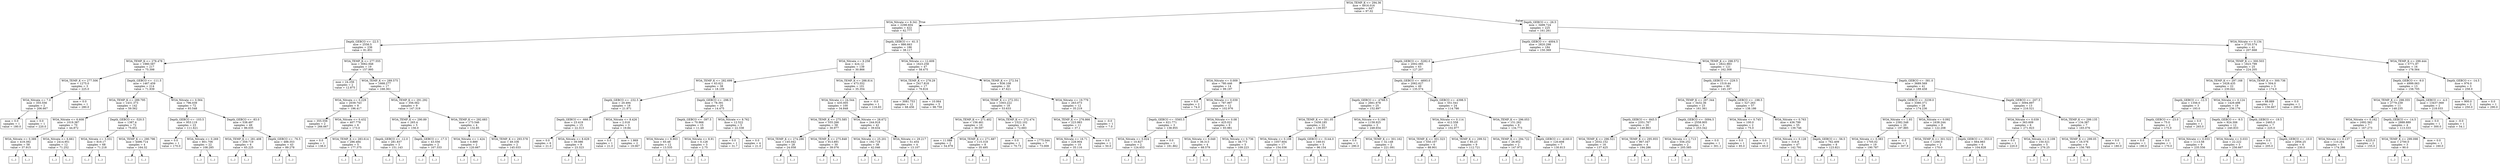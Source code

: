 digraph Tree {
node [shape=box] ;
0 [label="WOA_TEMP_K <= 294.36\nmse = 4916.016\nsamples = 647\nvalue = 97.02"] ;
1 [label="WOA_Nitrate <= 8.341\nmse = 2298.604\nsamples = 422\nvalue = 62.777"] ;
0 -> 1 [labeldistance=2.5, labelangle=45, headlabel="True"] ;
2 [label="Depth_GEBCO <= -22.5\nmse = 2556.5\nsamples = 236\nvalue = 81.851"] ;
1 -> 2 ;
3 [label="WOA_TEMP_K <= 278.478\nmse = 1980.587\nsamples = 217\nvalue = 75.398"] ;
2 -> 3 ;
4 [label="WOA_TEMP_K <= 277.506\nmse = 1275.0\nsamples = 3\nvalue = 225.0"] ;
3 -> 4 ;
5 [label="WOA_Nitrate <= 7.0\nmse = 355.556\nsamples = 2\nvalue = 206.667"] ;
4 -> 5 ;
6 [label="mse = 0.0\nsamples = 1\nvalue = 180.0"] ;
5 -> 6 ;
7 [label="mse = 0.0\nsamples = 1\nvalue = 220.0"] ;
5 -> 7 ;
8 [label="mse = 0.0\nsamples = 1\nvalue = 280.0"] ;
4 -> 8 ;
9 [label="Depth_GEBCO <= -111.5\nmse = 1467.459\nsamples = 214\nvalue = 71.939"] ;
3 -> 9 ;
10 [label="WOA_TEMP_K <= 289.795\nmse = 1431.373\nsamples = 142\nvalue = 59.562"] ;
9 -> 10 ;
11 [label="WOA_Nitrate <= 6.608\nmse = 1019.387\nsamples = 70\nvalue = 44.872"] ;
10 -> 11 ;
12 [label="WOA_Nitrate <= 0.389\nmse = 419.392\nsamples = 58\nvalue = 37.915"] ;
11 -> 12 ;
13 [label="(...)"] ;
12 -> 13 ;
28 [label="(...)"] ;
12 -> 28 ;
109 [label="WOA_Nitrate <= 6.661\nmse = 2414.951\nsamples = 12\nvalue = 71.252"] ;
11 -> 109 ;
110 [label="(...)"] ;
109 -> 110 ;
111 [label="(...)"] ;
109 -> 111 ;
130 [label="Depth_GEBCO <= -520.5\nmse = 1387.4\nsamples = 72\nvalue = 75.651"] ;
10 -> 130 ;
131 [label="WOA_Nitrate <= 3.331\nmse = 819.17\nsamples = 68\nvalue = 71.218"] ;
130 -> 131 ;
132 [label="(...)"] ;
131 -> 132 ;
223 [label="(...)"] ;
131 -> 223 ;
240 [label="WOA_TEMP_K <= 290.796\nmse = 4496.714\nsamples = 4\nvalue = 164.32"] ;
130 -> 240 ;
241 [label="(...)"] ;
240 -> 241 ;
242 [label="(...)"] ;
240 -> 242 ;
247 [label="WOA_Nitrate <= 0.564\nmse = 796.039\nsamples = 72\nvalue = 93.548"] ;
9 -> 247 ;
248 [label="Depth_GEBCO <= -103.5\nmse = 953.119\nsamples = 23\nvalue = 111.621"] ;
247 -> 248 ;
249 [label="mse = 0.0\nsamples = 1\nvalue = 170.0"] ;
248 -> 249 ;
250 [label="WOA_Nitrate <= 0.269\nmse = 801.706\nsamples = 22\nvalue = 108.285"] ;
248 -> 250 ;
251 [label="(...)"] ;
250 -> 251 ;
264 [label="(...)"] ;
250 -> 264 ;
283 [label="Depth_GEBCO <= -83.0\nmse = 538.497\nsamples = 49\nvalue = 86.035"] ;
247 -> 283 ;
284 [label="WOA_TEMP_K <= 281.408\nmse = 359.719\nsamples = 6\nvalue = 65.225"] ;
283 -> 284 ;
285 [label="(...)"] ;
284 -> 285 ;
288 [label="(...)"] ;
284 -> 288 ;
295 [label="Depth_GEBCO <= -76.5\nmse = 488.353\nsamples = 43\nvalue = 89.278"] ;
283 -> 295 ;
296 [label="(...)"] ;
295 -> 296 ;
299 [label="(...)"] ;
295 -> 299 ;
372 [label="WOA_TEMP_K <= 277.555\nmse = 3062.948\nsamples = 19\nvalue = 157.995"] ;
2 -> 372 ;
373 [label="mse = 24.256\nsamples = 2\nvalue = 12.875"] ;
372 -> 373 ;
374 [label="WOA_TEMP_K <= 289.575\nmse = 1668.277\nsamples = 17\nvalue = 168.361"] ;
372 -> 374 ;
375 [label="WOA_Nitrate <= 0.229\nmse = 2039.743\nsamples = 8\nvalue = 196.417"] ;
374 -> 375 ;
376 [label="mse = 355.556\nsamples = 2\nvalue = 266.667"] ;
375 -> 376 ;
377 [label="WOA_Nitrate <= 0.432\nmse = 407.778\nsamples = 6\nvalue = 173.0"] ;
375 -> 377 ;
378 [label="mse = 0.0\nsamples = 1\nvalue = 138.0"] ;
377 -> 378 ;
379 [label="WOA_TEMP_K <= 283.614\nmse = 286.484\nsamples = 5\nvalue = 177.375"] ;
377 -> 379 ;
380 [label="(...)"] ;
379 -> 380 ;
387 [label="(...)"] ;
379 -> 387 ;
388 [label="WOA_TEMP_K <= 291.292\nmse = 356.562\nsamples = 9\nvalue = 147.319"] ;
374 -> 388 ;
389 [label="WOA_TEMP_K <= 290.89\nmse = 265.4\nsamples = 5\nvalue = 156.0"] ;
388 -> 389 ;
390 [label="Depth_GEBCO <= -12.0\nmse = 281.837\nsamples = 3\nvalue = 151.143"] ;
389 -> 390 ;
391 [label="(...)"] ;
390 -> 391 ;
394 [label="(...)"] ;
390 -> 394 ;
395 [label="Depth_GEBCO <= -17.5\nmse = 43.556\nsamples = 2\nvalue = 167.333"] ;
389 -> 395 ;
396 [label="(...)"] ;
395 -> 396 ;
397 [label="(...)"] ;
395 -> 397 ;
398 [label="WOA_TEMP_K <= 292.683\nmse = 173.546\nsamples = 4\nvalue = 132.85"] ;
388 -> 398 ;
399 [label="WOA_Nitrate <= 1.424\nmse = 0.889\nsamples = 2\nvalue = 120.667"] ;
398 -> 399 ;
400 [label="(...)"] ;
399 -> 400 ;
401 [label="(...)"] ;
399 -> 401 ;
402 [label="WOA_TEMP_K <= 293.578\nmse = 49.336\nsamples = 2\nvalue = 145.033"] ;
398 -> 402 ;
403 [label="(...)"] ;
402 -> 403 ;
404 [label="(...)"] ;
402 -> 404 ;
405 [label="Depth_GEBCO <= -61.5\nmse = 886.663\nsamples = 186\nvalue = 38.117"] ;
1 -> 405 ;
406 [label="WOA_Nitrate <= 9.258\nmse = 424.12\nsamples = 139\nvalue = 30.866"] ;
405 -> 406 ;
407 [label="WOA_TEMP_K <= 282.699\nmse = 63.621\nsamples = 38\nvalue = 18.109"] ;
406 -> 407 ;
408 [label="Depth_GEBCO <= -232.5\nmse = 20.494\nsamples = 18\nvalue = 21.871"] ;
407 -> 408 ;
409 [label="Depth_GEBCO <= -666.5\nmse = 23.419\nsamples = 15\nvalue = 22.313"] ;
408 -> 409 ;
410 [label="mse = 0.0\nsamples = 6\nvalue = 21.0"] ;
409 -> 410 ;
411 [label="WOA_Nitrate <= 8.629\nmse = 39.086\nsamples = 9\nvalue = 23.323"] ;
409 -> 411 ;
412 [label="(...)"] ;
411 -> 412 ;
413 [label="(...)"] ;
411 -> 413 ;
414 [label="WOA_Nitrate <= 8.426\nmse = 2.018\nsamples = 3\nvalue = 19.84"] ;
408 -> 414 ;
415 [label="mse = 0.0\nsamples = 1\nvalue = 21.0"] ;
414 -> 415 ;
416 [label="mse = 1.869\nsamples = 2\nvalue = 19.067"] ;
414 -> 416 ;
417 [label="Depth_GEBCO <= -298.5\nmse = 78.391\nsamples = 20\nvalue = 14.475"] ;
407 -> 417 ;
418 [label="Depth_GEBCO <= -397.5\nmse = 70.966\nsamples = 15\nvalue = 11.48"] ;
417 -> 418 ;
419 [label="WOA_Nitrate <= 8.903\nmse = 65.48\nsamples = 12\nvalue = 13.535"] ;
418 -> 419 ;
420 [label="(...)"] ;
419 -> 420 ;
429 [label="(...)"] ;
419 -> 429 ;
430 [label="WOA_Nitrate <= 8.91\nmse = 0.128\nsamples = 3\nvalue = 2.75"] ;
418 -> 430 ;
431 [label="(...)"] ;
430 -> 431 ;
432 [label="(...)"] ;
430 -> 432 ;
435 [label="WOA_Nitrate <= 8.762\nmse = 12.522\nsamples = 5\nvalue = 22.338"] ;
417 -> 435 ;
436 [label="mse = 0.0\nsamples = 1\nvalue = 31.7"] ;
435 -> 436 ;
437 [label="mse = 0.0\nsamples = 4\nvalue = 21.0"] ;
435 -> 437 ;
438 [label="WOA_TEMP_K <= 288.814\nmse = 473.552\nsamples = 101\nvalue = 35.354"] ;
406 -> 438 ;
439 [label="WOA_Nitrate <= 24.544\nmse = 435.005\nsamples = 100\nvalue = 34.848"] ;
438 -> 439 ;
440 [label="WOA_TEMP_K <= 275.585\nmse = 555.266\nsamples = 58\nvalue = 30.977"] ;
439 -> 440 ;
441 [label="WOA_TEMP_K <= 274.286\nmse = 145.042\nsamples = 28\nvalue = 24.058"] ;
440 -> 441 ;
442 [label="(...)"] ;
441 -> 442 ;
471 [label="(...)"] ;
441 -> 471 ;
494 [label="WOA_TEMP_K <= 275.848\nmse = 913.891\nsamples = 30\nvalue = 39.076"] ;
440 -> 494 ;
495 [label="(...)"] ;
494 -> 495 ;
496 [label="(...)"] ;
494 -> 496 ;
553 [label="WOA_Nitrate <= 28.672\nmse = 244.918\nsamples = 42\nvalue = 39.634"] ;
439 -> 553 ;
554 [label="WOA_Nitrate <= 25.201\nmse = 192.718\nsamples = 38\nvalue = 42.046"] ;
553 -> 554 ;
555 [label="(...)"] ;
554 -> 555 ;
570 [label="(...)"] ;
554 -> 570 ;
627 [label="WOA_Nitrate <= 29.217\nmse = 51.454\nsamples = 4\nvalue = 13.107"] ;
553 -> 627 ;
628 [label="(...)"] ;
627 -> 628 ;
629 [label="(...)"] ;
627 -> 629 ;
634 [label="mse = -0.0\nsamples = 1\nvalue = 116.83"] ;
438 -> 634 ;
635 [label="WOA_Nitrate <= 12.609\nmse = 1623.258\nsamples = 47\nvalue = 58.475"] ;
405 -> 635 ;
636 [label="WOA_TEMP_K <= 278.29\nmse = 2417.818\nsamples = 17\nvalue = 76.816"] ;
635 -> 636 ;
637 [label="mse = 3081.753\nsamples = 12\nvalue = 68.456"] ;
636 -> 637 ;
638 [label="mse = 10.064\nsamples = 5\nvalue = 98.759"] ;
636 -> 638 ;
639 [label="WOA_TEMP_K <= 272.54\nmse = 836.108\nsamples = 30\nvalue = 47.621"] ;
635 -> 639 ;
640 [label="WOA_TEMP_K <= 272.351\nmse = 1003.222\nsamples = 18\nvalue = 53.633"] ;
639 -> 640 ;
641 [label="WOA_TEMP_K <= 271.402\nmse = 156.461\nsamples = 10\nvalue = 39.597"] ;
640 -> 641 ;
642 [label="mse = 11.088\nsamples = 2\nvalue = 54.978"] ;
641 -> 642 ;
643 [label="WOA_TEMP_K <= 271.687\nmse = 115.318\nsamples = 8\nvalue = 35.495"] ;
641 -> 643 ;
644 [label="(...)"] ;
643 -> 644 ;
651 [label="(...)"] ;
643 -> 651 ;
656 [label="WOA_TEMP_K <= 272.474\nmse = 1522.102\nsamples = 8\nvalue = 72.683"] ;
640 -> 656 ;
657 [label="mse = 0.0\nsamples = 1\nvalue = 70.73"] ;
656 -> 657 ;
658 [label="mse = 1775.044\nsamples = 7\nvalue = 73.009"] ;
656 -> 658 ;
659 [label="WOA_Nitrate <= 19.779\nmse = 263.073\nsamples = 12\nvalue = 35.219"] ;
639 -> 659 ;
660 [label="WOA_TEMP_K <= 276.866\nmse = 223.983\nsamples = 11\nvalue = 37.1"] ;
659 -> 660 ;
661 [label="WOA_Nitrate <= 16.71\nmse = 228.904\nsamples = 10\nvalue = 35.116"] ;
660 -> 661 ;
662 [label="(...)"] ;
661 -> 662 ;
663 [label="(...)"] ;
661 -> 663 ;
664 [label="mse = 0.0\nsamples = 1\nvalue = 50.0"] ;
660 -> 664 ;
665 [label="mse = -0.0\nsamples = 1\nvalue = 7.0"] ;
659 -> 665 ;
666 [label="Depth_GEBCO <= -26.5\nmse = 3499.724\nsamples = 225\nvalue = 161.261"] ;
0 -> 666 [labeldistance=2.5, labelangle=-45, headlabel="False"] ;
667 [label="Depth_GEBCO <= -4004.5\nmse = 2820.298\nsamples = 184\nvalue = 150.369"] ;
666 -> 667 ;
668 [label="Depth_GEBCO <= -5282.0\nmse = 2002.085\nsamples = 63\nvalue = 127.207"] ;
667 -> 668 ;
669 [label="WOA_Nitrate <= 0.009\nmse = 780.446\nsamples = 14\nvalue = 99.197"] ;
668 -> 669 ;
670 [label="mse = 0.0\nsamples = 2\nvalue = 74.0"] ;
669 -> 670 ;
671 [label="WOA_Nitrate <= 0.039\nmse = 787.997\nsamples = 12\nvalue = 102.976"] ;
669 -> 671 ;
672 [label="Depth_GEBCO <= -5565.5\nmse = 621.771\nsamples = 3\nvalue = 138.955"] ;
671 -> 672 ;
673 [label="WOA_Nitrate <= 0.024\nmse = 10.827\nsamples = 2\nvalue = 124.653"] ;
672 -> 673 ;
674 [label="(...)"] ;
673 -> 674 ;
675 [label="(...)"] ;
673 -> 675 ;
676 [label="mse = 0.0\nsamples = 1\nvalue = 181.862"] ;
672 -> 676 ;
677 [label="WOA_Nitrate <= 0.08\nmse = 425.021\nsamples = 9\nvalue = 93.981"] ;
671 -> 677 ;
678 [label="WOA_Nitrate <= 0.049\nmse = 36.313\nsamples = 4\nvalue = 68.579"] ;
677 -> 678 ;
679 [label="(...)"] ;
678 -> 679 ;
682 [label="(...)"] ;
678 -> 682 ;
683 [label="WOA_Nitrate <= 0.736\nmse = 38.773\nsamples = 5\nvalue = 109.223"] ;
677 -> 683 ;
684 [label="(...)"] ;
683 -> 684 ;
691 [label="(...)"] ;
683 -> 691 ;
692 [label="Depth_GEBCO <= -4693.0\nmse = 2062.627\nsamples = 49\nvalue = 135.574"] ;
668 -> 692 ;
693 [label="Depth_GEBCO <= -4768.5\nmse = 2661.678\nsamples = 25\nvalue = 152.897"] ;
692 -> 693 ;
694 [label="WOA_TEMP_K <= 301.05\nmse = 1458.185\nsamples = 22\nvalue = 139.957"] ;
693 -> 694 ;
695 [label="WOA_Nitrate <= 0.108\nmse = 1057.604\nsamples = 17\nvalue = 154.036"] ;
694 -> 695 ;
696 [label="(...)"] ;
695 -> 696 ;
715 [label="(...)"] ;
695 -> 715 ;
728 [label="Depth_GEBCO <= -5144.0\nmse = 169.01\nsamples = 5\nvalue = 96.154"] ;
694 -> 728 ;
729 [label="(...)"] ;
728 -> 729 ;
732 [label="(...)"] ;
728 -> 732 ;
737 [label="WOA_Nitrate <= 0.196\nmse = 1158.925\nsamples = 3\nvalue = 248.654"] ;
693 -> 737 ;
738 [label="mse = 0.0\nsamples = 1\nvalue = 290.0"] ;
737 -> 738 ;
739 [label="WOA_TEMP_K <= 301.162\nmse = 32.148\nsamples = 2\nvalue = 221.091"] ;
737 -> 739 ;
740 [label="(...)"] ;
739 -> 740 ;
741 [label="(...)"] ;
739 -> 741 ;
742 [label="Depth_GEBCO <= -4398.5\nmse = 551.541\nsamples = 24\nvalue = 114.786"] ;
692 -> 742 ;
743 [label="WOA_Nitrate <= 0.114\nmse = 412.558\nsamples = 15\nvalue = 102.977"] ;
742 -> 743 ;
744 [label="WOA_TEMP_K <= 301.323\nmse = 550.107\nsamples = 6\nvalue = 88.901"] ;
743 -> 744 ;
745 [label="(...)"] ;
744 -> 745 ;
754 [label="(...)"] ;
744 -> 754 ;
755 [label="WOA_TEMP_K <= 299.52\nmse = 85.23\nsamples = 9\nvalue = 112.721"] ;
743 -> 755 ;
756 [label="(...)"] ;
755 -> 756 ;
763 [label="(...)"] ;
755 -> 763 ;
768 [label="WOA_TEMP_K <= 296.053\nmse = 151.262\nsamples = 9\nvalue = 134.773"] ;
742 -> 768 ;
769 [label="WOA_TEMP_K <= 294.722\nmse = 26.952\nsamples = 2\nvalue = 147.972"] ;
768 -> 769 ;
770 [label="(...)"] ;
769 -> 770 ;
771 [label="(...)"] ;
769 -> 771 ;
772 [label="Depth_GEBCO <= -4160.0\nmse = 120.608\nsamples = 7\nvalue = 130.813"] ;
768 -> 772 ;
773 [label="(...)"] ;
772 -> 773 ;
776 [label="(...)"] ;
772 -> 776 ;
785 [label="WOA_TEMP_K <= 298.572\nmse = 2822.983\nsamples = 121\nvalue = 162.308"] ;
667 -> 785 ;
786 [label="Depth_GEBCO <= -229.5\nmse = 1519.44\nsamples = 80\nvalue = 145.197"] ;
785 -> 786 ;
787 [label="WOA_TEMP_K <= 297.344\nmse = 3432.36\nsamples = 23\nvalue = 161.361"] ;
786 -> 787 ;
788 [label="Depth_GEBCO <= -845.5\nmse = 2351.767\nsamples = 20\nvalue = 149.863"] ;
787 -> 788 ;
789 [label="WOA_TEMP_K <= 296.521\nmse = 2032.152\nsamples = 16\nvalue = 137.425"] ;
788 -> 789 ;
790 [label="(...)"] ;
789 -> 790 ;
809 [label="(...)"] ;
789 -> 809 ;
818 [label="WOA_TEMP_K <= 295.955\nmse = 967.347\nsamples = 4\nvalue = 194.286"] ;
788 -> 818 ;
819 [label="(...)"] ;
818 -> 819 ;
820 [label="(...)"] ;
818 -> 820 ;
823 [label="Depth_GEBCO <= -3094.5\nmse = 2558.905\nsamples = 3\nvalue = 253.342"] ;
787 -> 823 ;
824 [label="WOA_Nitrate <= 1.713\nmse = 556.252\nsamples = 2\nvalue = 205.585"] ;
823 -> 824 ;
825 [label="(...)"] ;
824 -> 825 ;
826 [label="(...)"] ;
824 -> 826 ;
827 [label="mse = 0.0\nsamples = 1\nvalue = 301.1"] ;
823 -> 827 ;
828 [label="Depth_GEBCO <= -198.5\nmse = 527.263\nsamples = 57\nvalue = 138.186"] ;
786 -> 828 ;
829 [label="WOA_Nitrate <= 0.745\nmse = 100.0\nsamples = 2\nvalue = 75.0"] ;
828 -> 829 ;
830 [label="mse = 0.0\nsamples = 1\nvalue = 85.0"] ;
829 -> 830 ;
831 [label="mse = 0.0\nsamples = 1\nvalue = 65.0"] ;
829 -> 831 ;
832 [label="WOA_Nitrate <= 0.763\nmse = 436.799\nsamples = 55\nvalue = 139.746"] ;
828 -> 832 ;
833 [label="WOA_Nitrate <= 0.128\nmse = 316.8\nsamples = 47\nvalue = 142.791"] ;
832 -> 833 ;
834 [label="(...)"] ;
833 -> 834 ;
841 [label="(...)"] ;
833 -> 841 ;
906 [label="Depth_GEBCO <= -56.5\nmse = 762.409\nsamples = 8\nvalue = 123.821"] ;
832 -> 906 ;
907 [label="(...)"] ;
906 -> 907 ;
914 [label="(...)"] ;
906 -> 914 ;
917 [label="Depth_GEBCO <= -381.0\nmse = 3689.569\nsamples = 41\nvalue = 189.458"] ;
785 -> 917 ;
918 [label="Depth_GEBCO <= -3239.0\nmse = 3380.371\nsamples = 28\nvalue = 174.236"] ;
917 -> 918 ;
919 [label="WOA_Nitrate <= 1.93\nmse = 2382.548\nsamples = 20\nvalue = 197.885"] ;
918 -> 919 ;
920 [label="WOA_Nitrate <= 0.383\nmse = 1705.02\nsamples = 19\nvalue = 190.787"] ;
919 -> 920 ;
921 [label="(...)"] ;
920 -> 921 ;
948 [label="(...)"] ;
920 -> 948 ;
949 [label="mse = -0.0\nsamples = 1\nvalue = 307.9"] ;
919 -> 949 ;
950 [label="WOA_Nitrate <= 0.092\nmse = 1638.244\nsamples = 8\nvalue = 122.208"] ;
918 -> 950 ;
951 [label="WOA_TEMP_K <= 301.522\nmse = 1200.0\nsamples = 2\nvalue = 170.0"] ;
950 -> 951 ;
952 [label="(...)"] ;
951 -> 952 ;
953 [label="(...)"] ;
951 -> 953 ;
954 [label="Depth_GEBCO <= -553.0\nmse = 664.983\nsamples = 6\nvalue = 104.828"] ;
950 -> 954 ;
955 [label="(...)"] ;
954 -> 955 ;
964 [label="(...)"] ;
954 -> 964 ;
965 [label="Depth_GEBCO <= -207.5\nmse = 3094.897\nsamples = 13\nvalue = 216.521"] ;
917 -> 965 ;
966 [label="WOA_Nitrate <= 0.039\nmse = 363.609\nsamples = 6\nvalue = 271.923"] ;
965 -> 966 ;
967 [label="mse = 0.0\nsamples = 1\nvalue = 220.0"] ;
966 -> 967 ;
968 [label="WOA_Nitrate <= 0.109\nmse = 150.521\nsamples = 5\nvalue = 276.25"] ;
966 -> 968 ;
969 [label="(...)"] ;
968 -> 969 ;
970 [label="(...)"] ;
968 -> 970 ;
973 [label="WOA_TEMP_K <= 299.135\nmse = 134.387\nsamples = 7\nvalue = 165.076"] ;
965 -> 973 ;
974 [label="WOA_TEMP_K <= 299.05\nmse = 16.576\nsamples = 6\nvalue = 156.785"] ;
973 -> 974 ;
975 [label="(...)"] ;
974 -> 975 ;
978 [label="(...)"] ;
974 -> 978 ;
979 [label="mse = 0.0\nsamples = 1\nvalue = 180.0"] ;
973 -> 979 ;
980 [label="WOA_Nitrate <= 0.134\nmse = 3735.574\nsamples = 41\nvalue = 207.668"] ;
666 -> 980 ;
981 [label="WOA_TEMP_K <= 300.503\nmse = 1823.799\nsamples = 25\nvalue = 224.205"] ;
980 -> 981 ;
982 [label="WOA_TEMP_K <= 297.168\nmse = 1628.435\nsamples = 22\nvalue = 230.641"] ;
981 -> 982 ;
983 [label="Depth_GEBCO <= -12.5\nmse = 1356.0\nsamples = 3\nvalue = 193.0"] ;
982 -> 983 ;
984 [label="Depth_GEBCO <= -23.0\nmse = 75.0\nsamples = 2\nvalue = 175.0"] ;
983 -> 984 ;
985 [label="mse = 0.0\nsamples = 1\nvalue = 190.0"] ;
984 -> 985 ;
986 [label="mse = 0.0\nsamples = 1\nvalue = 170.0"] ;
984 -> 986 ;
987 [label="mse = 0.0\nsamples = 1\nvalue = 265.0"] ;
983 -> 987 ;
988 [label="WOA_Nitrate <= 0.124\nmse = 1429.498\nsamples = 19\nvalue = 236.176"] ;
982 -> 988 ;
989 [label="Depth_GEBCO <= -9.5\nmse = 924.306\nsamples = 12\nvalue = 240.833"] ;
988 -> 989 ;
990 [label="WOA_Nitrate <= 0.033\nmse = 1113.58\nsamples = 9\nvalue = 235.556"] ;
989 -> 990 ;
991 [label="(...)"] ;
990 -> 991 ;
992 [label="(...)"] ;
990 -> 992 ;
995 [label="WOA_Nitrate <= 0.033\nmse = 22.222\nsamples = 3\nvalue = 256.667"] ;
989 -> 995 ;
996 [label="(...)"] ;
995 -> 996 ;
997 [label="(...)"] ;
995 -> 997 ;
998 [label="Depth_GEBCO <= -19.5\nmse = 2465.0\nsamples = 7\nvalue = 225.0"] ;
988 -> 998 ;
999 [label="mse = 0.0\nsamples = 1\nvalue = 205.0"] ;
998 -> 999 ;
1000 [label="Depth_GEBCO <= -10.0\nmse = 2956.25\nsamples = 6\nvalue = 230.0"] ;
998 -> 1000 ;
1001 [label="(...)"] ;
1000 -> 1001 ;
1002 [label="(...)"] ;
1000 -> 1002 ;
1003 [label="WOA_TEMP_K <= 300.736\nmse = 504.0\nsamples = 3\nvalue = 174.0"] ;
981 -> 1003 ;
1004 [label="mse = 88.889\nsamples = 2\nvalue = 156.667"] ;
1003 -> 1004 ;
1005 [label="mse = 0.0\nsamples = 1\nvalue = 200.0"] ;
1003 -> 1005 ;
1006 [label="WOA_TEMP_K <= 299.444\nmse = 5771.97\nsamples = 16\nvalue = 178.564"] ;
980 -> 1006 ;
1007 [label="Depth_GEBCO <= -9.0\nmse = 4999.063\nsamples = 13\nvalue = 158.705"] ;
1006 -> 1007 ;
1008 [label="WOA_TEMP_K <= 298.355\nmse = 2779.239\nsamples = 11\nvalue = 148.235"] ;
1007 -> 1008 ;
1009 [label="WOA_Nitrate <= 0.162\nmse = 1692.562\nsamples = 7\nvalue = 167.273"] ;
1008 -> 1009 ;
1010 [label="WOA_Nitrate <= 0.137\nmse = 110.204\nsamples = 5\nvalue = 174.286"] ;
1009 -> 1010 ;
1011 [label="(...)"] ;
1010 -> 1011 ;
1014 [label="(...)"] ;
1010 -> 1014 ;
1015 [label="mse = 4225.0\nsamples = 2\nvalue = 155.0"] ;
1009 -> 1015 ;
1016 [label="Depth_GEBCO <= -14.5\nmse = 2888.889\nsamples = 4\nvalue = 113.333"] ;
1008 -> 1016 ;
1017 [label="WOA_TEMP_K <= 299.098\nmse = 2700.0\nsamples = 3\nvalue = 90.0"] ;
1016 -> 1017 ;
1018 [label="(...)"] ;
1017 -> 1018 ;
1019 [label="(...)"] ;
1017 -> 1019 ;
1020 [label="mse = 0.0\nsamples = 1\nvalue = 160.0"] ;
1016 -> 1020 ;
1021 [label="Depth_GEBCO <= -4.0\nmse = 13437.069\nsamples = 2\nvalue = 218.033"] ;
1007 -> 1021 ;
1022 [label="mse = 0.0\nsamples = 1\nvalue = 300.0"] ;
1021 -> 1022 ;
1023 [label="mse = -0.0\nsamples = 1\nvalue = 54.1"] ;
1021 -> 1023 ;
1024 [label="Depth_GEBCO <= -14.5\nmse = 976.0\nsamples = 3\nvalue = 258.0"] ;
1006 -> 1024 ;
1025 [label="mse = 900.0\nsamples = 2\nvalue = 250.0"] ;
1024 -> 1025 ;
1026 [label="mse = 0.0\nsamples = 1\nvalue = 290.0"] ;
1024 -> 1026 ;
}